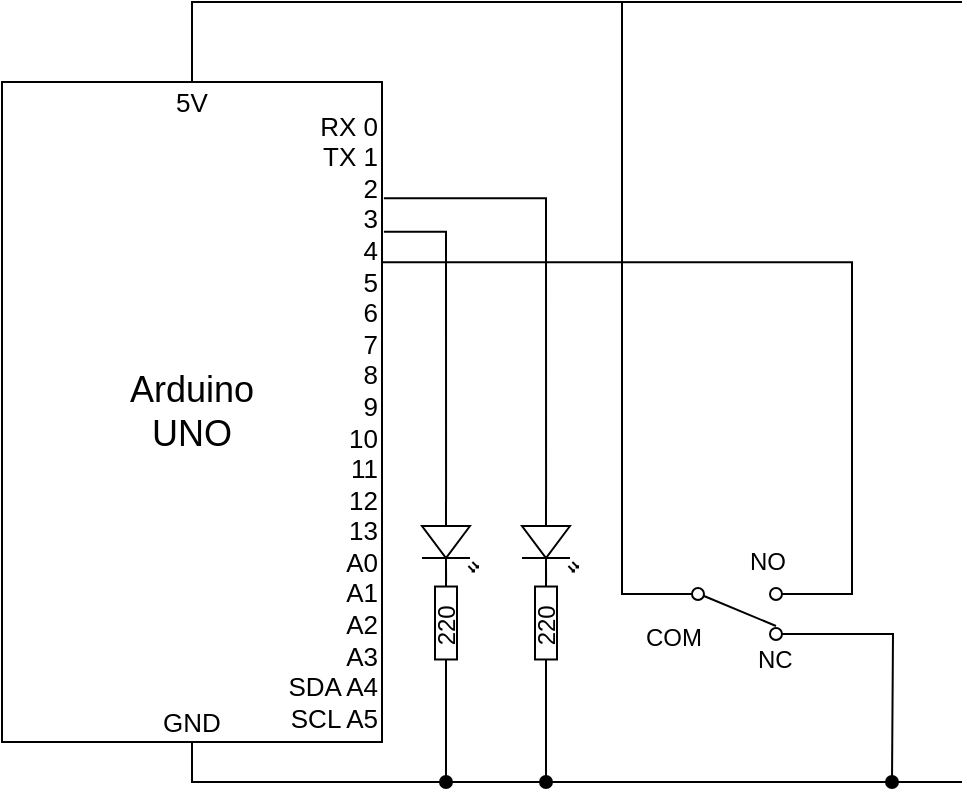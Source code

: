 <mxfile version="14.2.2" type="github">
  <diagram id="Uz9Xu5V3SzEwRnl7UFgs" name="Page-1">
    <mxGraphModel dx="1422" dy="794" grid="1" gridSize="10" guides="1" tooltips="1" connect="1" arrows="1" fold="1" page="1" pageScale="1" pageWidth="850" pageHeight="1100" math="0" shadow="0">
      <root>
        <mxCell id="0" />
        <mxCell id="1" parent="0" />
        <mxCell id="RDv8Gbmk5vtn_aLXep2m-1" style="rounded=0;html=1;exitX=0.5;exitY=1;startArrow=none;startFill=0;endArrow=none;endFill=0;jettySize=auto;orthogonalLoop=1;edgeStyle=elbowEdgeStyle;elbow=vertical;" edge="1" source="RDv8Gbmk5vtn_aLXep2m-3" parent="1">
          <mxGeometry relative="1" as="geometry">
            <mxPoint x="560" y="590" as="targetPoint" />
            <Array as="points">
              <mxPoint x="380" y="590" />
              <mxPoint x="370" y="640" />
            </Array>
          </mxGeometry>
        </mxCell>
        <mxCell id="RDv8Gbmk5vtn_aLXep2m-2" style="edgeStyle=elbowEdgeStyle;rounded=0;elbow=vertical;html=1;exitX=0.5;exitY=0;startArrow=none;startFill=0;endArrow=none;endFill=0;jettySize=auto;orthogonalLoop=1;" edge="1" source="RDv8Gbmk5vtn_aLXep2m-3" parent="1">
          <mxGeometry relative="1" as="geometry">
            <mxPoint x="560" y="200" as="targetPoint" />
            <Array as="points">
              <mxPoint x="370" y="200" />
              <mxPoint x="370" y="220" />
            </Array>
          </mxGeometry>
        </mxCell>
        <mxCell id="RDv8Gbmk5vtn_aLXep2m-3" value="Arduino&lt;br style=&quot;font-size: 18px;&quot;&gt;UNO" style="rounded=0;whiteSpace=wrap;html=1;fontSize=18;" vertex="1" parent="1">
          <mxGeometry x="80" y="240" width="190" height="330" as="geometry" />
        </mxCell>
        <mxCell id="RDv8Gbmk5vtn_aLXep2m-4" value="5V" style="text;html=1;strokeColor=none;fillColor=none;align=center;verticalAlign=middle;whiteSpace=wrap;rounded=0;fontSize=13;" vertex="1" parent="1">
          <mxGeometry x="155" y="240" width="40" height="20" as="geometry" />
        </mxCell>
        <mxCell id="RDv8Gbmk5vtn_aLXep2m-5" value="GND" style="text;html=1;strokeColor=none;fillColor=none;align=center;verticalAlign=middle;whiteSpace=wrap;rounded=0;fontSize=13;" vertex="1" parent="1">
          <mxGeometry x="155" y="550" width="40" height="20" as="geometry" />
        </mxCell>
        <mxCell id="RDv8Gbmk5vtn_aLXep2m-6" value="&amp;nbsp;RX 0&lt;br&gt;TX 1&lt;br style=&quot;font-size: 13px&quot;&gt;2&lt;br style=&quot;font-size: 13px&quot;&gt;3&lt;br style=&quot;font-size: 13px&quot;&gt;4&lt;br style=&quot;font-size: 13px&quot;&gt;5&lt;br style=&quot;font-size: 13px&quot;&gt;6&lt;br style=&quot;font-size: 13px&quot;&gt;7&lt;br style=&quot;font-size: 13px&quot;&gt;8&lt;br style=&quot;font-size: 13px&quot;&gt;9&lt;br style=&quot;font-size: 13px&quot;&gt;10&lt;br style=&quot;font-size: 13px&quot;&gt;11&lt;br style=&quot;font-size: 13px&quot;&gt;12&lt;br style=&quot;font-size: 13px&quot;&gt;13&lt;br style=&quot;font-size: 13px&quot;&gt;A0&lt;br style=&quot;font-size: 13px&quot;&gt;A1&lt;br style=&quot;font-size: 13px&quot;&gt;A2&lt;br style=&quot;font-size: 13px&quot;&gt;A3&lt;br style=&quot;font-size: 13px&quot;&gt;SDA A4&lt;br style=&quot;font-size: 13px&quot;&gt;SCL A5&lt;br style=&quot;font-size: 13px&quot;&gt;" style="text;html=1;strokeColor=none;fillColor=none;align=right;verticalAlign=middle;whiteSpace=wrap;rounded=0;spacing=2;spacingBottom=0;fontSize=13;" vertex="1" parent="1">
          <mxGeometry x="190" y="400" width="80" height="20" as="geometry" />
        </mxCell>
        <mxCell id="RDv8Gbmk5vtn_aLXep2m-7" value="" style="group" vertex="1" connectable="0" parent="1">
          <mxGeometry x="340" y="450" width="28" height="89" as="geometry" />
        </mxCell>
        <mxCell id="RDv8Gbmk5vtn_aLXep2m-8" value="" style="verticalLabelPosition=bottom;shadow=0;dashed=0;align=center;fillColor=#ffffff;html=1;verticalAlign=top;strokeWidth=1;shape=mxgraph.electrical.opto_electronics.led_2;direction=south;aspect=fixed;" vertex="1" parent="RDv8Gbmk5vtn_aLXep2m-7">
          <mxGeometry width="28" height="40" as="geometry" />
        </mxCell>
        <mxCell id="RDv8Gbmk5vtn_aLXep2m-9" value="220&amp;nbsp;" style="verticalLabelPosition=middle;shadow=0;dashed=0;align=center;fillColor=#ffffff;html=1;verticalAlign=middle;strokeWidth=1;shape=mxgraph.electrical.resistors.resistor_1;direction=south;labelPosition=center;horizontal=0;aspect=fixed;" vertex="1" parent="RDv8Gbmk5vtn_aLXep2m-7">
          <mxGeometry x="6.5" y="32" width="11" height="57" as="geometry" />
        </mxCell>
        <mxCell id="RDv8Gbmk5vtn_aLXep2m-10" style="edgeStyle=elbowEdgeStyle;rounded=0;elbow=vertical;html=1;exitX=1;exitY=0.57;exitPerimeter=0;entryX=0;entryY=0.5;entryPerimeter=0;startArrow=none;startFill=0;endArrow=none;endFill=0;jettySize=auto;orthogonalLoop=1;" edge="1" parent="RDv8Gbmk5vtn_aLXep2m-7" source="RDv8Gbmk5vtn_aLXep2m-8" target="RDv8Gbmk5vtn_aLXep2m-9">
          <mxGeometry relative="1" as="geometry" />
        </mxCell>
        <mxCell id="RDv8Gbmk5vtn_aLXep2m-11" style="edgeStyle=orthogonalEdgeStyle;rounded=0;orthogonalLoop=1;jettySize=auto;html=1;exitX=1;exitY=0.5;exitDx=0;exitDy=0;exitPerimeter=0;endArrow=oval;endFill=1;" edge="1" parent="1" source="RDv8Gbmk5vtn_aLXep2m-9">
          <mxGeometry relative="1" as="geometry">
            <mxPoint x="352" y="590" as="targetPoint" />
          </mxGeometry>
        </mxCell>
        <mxCell id="RDv8Gbmk5vtn_aLXep2m-12" style="edgeStyle=orthogonalEdgeStyle;rounded=0;orthogonalLoop=1;jettySize=auto;html=1;exitX=0;exitY=0.57;exitDx=0;exitDy=0;exitPerimeter=0;entryX=1.005;entryY=0.176;entryDx=0;entryDy=0;entryPerimeter=0;endArrow=none;endFill=0;" edge="1" parent="1" source="RDv8Gbmk5vtn_aLXep2m-8" target="RDv8Gbmk5vtn_aLXep2m-3">
          <mxGeometry relative="1" as="geometry" />
        </mxCell>
        <mxCell id="RDv8Gbmk5vtn_aLXep2m-13" value="" style="group" vertex="1" connectable="0" parent="1">
          <mxGeometry x="400" y="470" width="86" height="69" as="geometry" />
        </mxCell>
        <mxCell id="RDv8Gbmk5vtn_aLXep2m-14" value="COM" style="text;html=1;resizable=0;points=[];autosize=1;align=left;verticalAlign=top;spacingTop=-4;" vertex="1" parent="RDv8Gbmk5vtn_aLXep2m-13">
          <mxGeometry y="38" width="40" height="20" as="geometry" />
        </mxCell>
        <mxCell id="RDv8Gbmk5vtn_aLXep2m-15" value="NO" style="text;html=1;resizable=0;points=[];autosize=1;align=left;verticalAlign=top;spacingTop=-4;" vertex="1" parent="RDv8Gbmk5vtn_aLXep2m-13">
          <mxGeometry x="52" width="30" height="20" as="geometry" />
        </mxCell>
        <mxCell id="RDv8Gbmk5vtn_aLXep2m-16" value="NC" style="text;html=1;resizable=0;points=[];autosize=1;align=left;verticalAlign=top;spacingTop=-4;" vertex="1" parent="RDv8Gbmk5vtn_aLXep2m-13">
          <mxGeometry x="56" y="49" width="30" height="20" as="geometry" />
        </mxCell>
        <mxCell id="RDv8Gbmk5vtn_aLXep2m-17" value="" style="verticalLabelPosition=bottom;shadow=0;dashed=0;align=center;fillColor=#ffffff;html=1;verticalAlign=top;strokeWidth=1;shape=mxgraph.electrical.electro-mechanical.2-way_switch;flipV=1;" vertex="1" parent="RDv8Gbmk5vtn_aLXep2m-13">
          <mxGeometry x="10" y="23" width="75" height="26" as="geometry" />
        </mxCell>
        <mxCell id="RDv8Gbmk5vtn_aLXep2m-21" style="edgeStyle=orthogonalEdgeStyle;rounded=0;orthogonalLoop=1;jettySize=auto;html=1;exitX=1;exitY=0.115;exitDx=0;exitDy=0;exitPerimeter=0;endArrow=oval;endFill=1;" edge="1" parent="1" source="RDv8Gbmk5vtn_aLXep2m-17">
          <mxGeometry relative="1" as="geometry">
            <mxPoint x="525" y="590" as="targetPoint" />
          </mxGeometry>
        </mxCell>
        <mxCell id="RDv8Gbmk5vtn_aLXep2m-22" style="edgeStyle=orthogonalEdgeStyle;rounded=0;orthogonalLoop=1;jettySize=auto;html=1;exitX=1;exitY=0.885;exitDx=0;exitDy=0;exitPerimeter=0;entryX=1;entryY=0.273;entryDx=0;entryDy=0;entryPerimeter=0;endArrow=none;endFill=0;" edge="1" parent="1" source="RDv8Gbmk5vtn_aLXep2m-17" target="RDv8Gbmk5vtn_aLXep2m-3">
          <mxGeometry relative="1" as="geometry" />
        </mxCell>
        <mxCell id="RDv8Gbmk5vtn_aLXep2m-23" style="edgeStyle=orthogonalEdgeStyle;rounded=0;orthogonalLoop=1;jettySize=auto;html=1;exitX=0;exitY=0.885;exitDx=0;exitDy=0;exitPerimeter=0;endArrow=none;endFill=0;" edge="1" parent="1" source="RDv8Gbmk5vtn_aLXep2m-17">
          <mxGeometry relative="1" as="geometry">
            <mxPoint x="390" y="200" as="targetPoint" />
          </mxGeometry>
        </mxCell>
        <mxCell id="RDv8Gbmk5vtn_aLXep2m-24" value="" style="group" vertex="1" connectable="0" parent="1">
          <mxGeometry x="290" y="450" width="28" height="89" as="geometry" />
        </mxCell>
        <mxCell id="RDv8Gbmk5vtn_aLXep2m-25" value="" style="verticalLabelPosition=bottom;shadow=0;dashed=0;align=center;fillColor=#ffffff;html=1;verticalAlign=top;strokeWidth=1;shape=mxgraph.electrical.opto_electronics.led_2;direction=south;aspect=fixed;" vertex="1" parent="RDv8Gbmk5vtn_aLXep2m-24">
          <mxGeometry width="28" height="40" as="geometry" />
        </mxCell>
        <mxCell id="RDv8Gbmk5vtn_aLXep2m-26" value="220&amp;nbsp;" style="verticalLabelPosition=middle;shadow=0;dashed=0;align=center;fillColor=#ffffff;html=1;verticalAlign=middle;strokeWidth=1;shape=mxgraph.electrical.resistors.resistor_1;direction=south;labelPosition=center;horizontal=0;aspect=fixed;" vertex="1" parent="RDv8Gbmk5vtn_aLXep2m-24">
          <mxGeometry x="6.5" y="32" width="11" height="57" as="geometry" />
        </mxCell>
        <mxCell id="RDv8Gbmk5vtn_aLXep2m-27" style="edgeStyle=elbowEdgeStyle;rounded=0;elbow=vertical;html=1;exitX=1;exitY=0.57;exitPerimeter=0;entryX=0;entryY=0.5;entryPerimeter=0;startArrow=none;startFill=0;endArrow=none;endFill=0;jettySize=auto;orthogonalLoop=1;" edge="1" parent="RDv8Gbmk5vtn_aLXep2m-24" source="RDv8Gbmk5vtn_aLXep2m-25" target="RDv8Gbmk5vtn_aLXep2m-26">
          <mxGeometry relative="1" as="geometry" />
        </mxCell>
        <mxCell id="RDv8Gbmk5vtn_aLXep2m-28" style="edgeStyle=orthogonalEdgeStyle;rounded=0;orthogonalLoop=1;jettySize=auto;html=1;exitX=1;exitY=0.5;exitDx=0;exitDy=0;exitPerimeter=0;endArrow=oval;endFill=1;" edge="1" parent="1" source="RDv8Gbmk5vtn_aLXep2m-26">
          <mxGeometry relative="1" as="geometry">
            <mxPoint x="302" y="590" as="targetPoint" />
          </mxGeometry>
        </mxCell>
        <mxCell id="RDv8Gbmk5vtn_aLXep2m-29" style="edgeStyle=orthogonalEdgeStyle;rounded=0;orthogonalLoop=1;jettySize=auto;html=1;exitX=0;exitY=0.57;exitDx=0;exitDy=0;exitPerimeter=0;entryX=1.005;entryY=0.227;entryDx=0;entryDy=0;entryPerimeter=0;endArrow=none;endFill=0;" edge="1" parent="1" source="RDv8Gbmk5vtn_aLXep2m-25" target="RDv8Gbmk5vtn_aLXep2m-3">
          <mxGeometry relative="1" as="geometry" />
        </mxCell>
      </root>
    </mxGraphModel>
  </diagram>
</mxfile>
